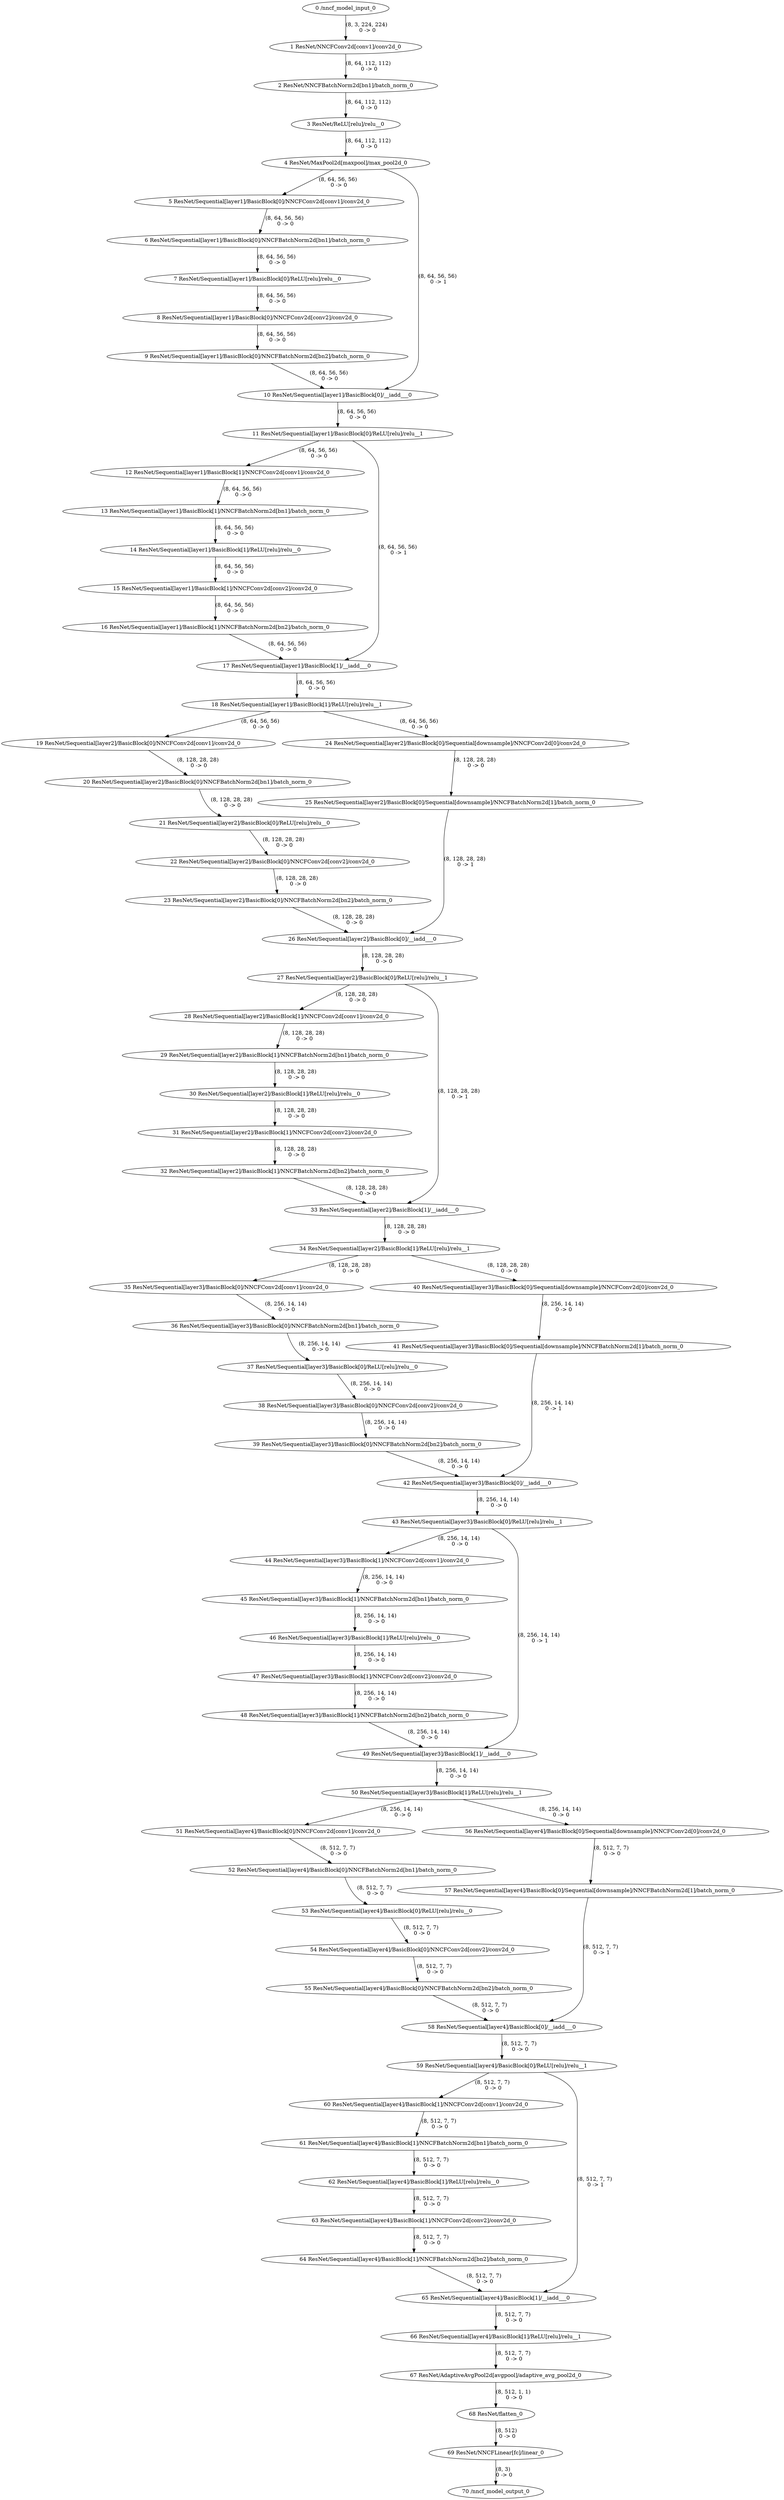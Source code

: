 strict digraph  {
"0 /nncf_model_input_0";
"1 ResNet/NNCFConv2d[conv1]/conv2d_0";
"2 ResNet/NNCFBatchNorm2d[bn1]/batch_norm_0";
"3 ResNet/ReLU[relu]/relu__0";
"4 ResNet/MaxPool2d[maxpool]/max_pool2d_0";
"5 ResNet/Sequential[layer1]/BasicBlock[0]/NNCFConv2d[conv1]/conv2d_0";
"6 ResNet/Sequential[layer1]/BasicBlock[0]/NNCFBatchNorm2d[bn1]/batch_norm_0";
"7 ResNet/Sequential[layer1]/BasicBlock[0]/ReLU[relu]/relu__0";
"8 ResNet/Sequential[layer1]/BasicBlock[0]/NNCFConv2d[conv2]/conv2d_0";
"9 ResNet/Sequential[layer1]/BasicBlock[0]/NNCFBatchNorm2d[bn2]/batch_norm_0";
"10 ResNet/Sequential[layer1]/BasicBlock[0]/__iadd___0";
"11 ResNet/Sequential[layer1]/BasicBlock[0]/ReLU[relu]/relu__1";
"12 ResNet/Sequential[layer1]/BasicBlock[1]/NNCFConv2d[conv1]/conv2d_0";
"13 ResNet/Sequential[layer1]/BasicBlock[1]/NNCFBatchNorm2d[bn1]/batch_norm_0";
"14 ResNet/Sequential[layer1]/BasicBlock[1]/ReLU[relu]/relu__0";
"15 ResNet/Sequential[layer1]/BasicBlock[1]/NNCFConv2d[conv2]/conv2d_0";
"16 ResNet/Sequential[layer1]/BasicBlock[1]/NNCFBatchNorm2d[bn2]/batch_norm_0";
"17 ResNet/Sequential[layer1]/BasicBlock[1]/__iadd___0";
"18 ResNet/Sequential[layer1]/BasicBlock[1]/ReLU[relu]/relu__1";
"19 ResNet/Sequential[layer2]/BasicBlock[0]/NNCFConv2d[conv1]/conv2d_0";
"20 ResNet/Sequential[layer2]/BasicBlock[0]/NNCFBatchNorm2d[bn1]/batch_norm_0";
"21 ResNet/Sequential[layer2]/BasicBlock[0]/ReLU[relu]/relu__0";
"22 ResNet/Sequential[layer2]/BasicBlock[0]/NNCFConv2d[conv2]/conv2d_0";
"23 ResNet/Sequential[layer2]/BasicBlock[0]/NNCFBatchNorm2d[bn2]/batch_norm_0";
"24 ResNet/Sequential[layer2]/BasicBlock[0]/Sequential[downsample]/NNCFConv2d[0]/conv2d_0";
"25 ResNet/Sequential[layer2]/BasicBlock[0]/Sequential[downsample]/NNCFBatchNorm2d[1]/batch_norm_0";
"26 ResNet/Sequential[layer2]/BasicBlock[0]/__iadd___0";
"27 ResNet/Sequential[layer2]/BasicBlock[0]/ReLU[relu]/relu__1";
"28 ResNet/Sequential[layer2]/BasicBlock[1]/NNCFConv2d[conv1]/conv2d_0";
"29 ResNet/Sequential[layer2]/BasicBlock[1]/NNCFBatchNorm2d[bn1]/batch_norm_0";
"30 ResNet/Sequential[layer2]/BasicBlock[1]/ReLU[relu]/relu__0";
"31 ResNet/Sequential[layer2]/BasicBlock[1]/NNCFConv2d[conv2]/conv2d_0";
"32 ResNet/Sequential[layer2]/BasicBlock[1]/NNCFBatchNorm2d[bn2]/batch_norm_0";
"33 ResNet/Sequential[layer2]/BasicBlock[1]/__iadd___0";
"34 ResNet/Sequential[layer2]/BasicBlock[1]/ReLU[relu]/relu__1";
"35 ResNet/Sequential[layer3]/BasicBlock[0]/NNCFConv2d[conv1]/conv2d_0";
"36 ResNet/Sequential[layer3]/BasicBlock[0]/NNCFBatchNorm2d[bn1]/batch_norm_0";
"37 ResNet/Sequential[layer3]/BasicBlock[0]/ReLU[relu]/relu__0";
"38 ResNet/Sequential[layer3]/BasicBlock[0]/NNCFConv2d[conv2]/conv2d_0";
"39 ResNet/Sequential[layer3]/BasicBlock[0]/NNCFBatchNorm2d[bn2]/batch_norm_0";
"40 ResNet/Sequential[layer3]/BasicBlock[0]/Sequential[downsample]/NNCFConv2d[0]/conv2d_0";
"41 ResNet/Sequential[layer3]/BasicBlock[0]/Sequential[downsample]/NNCFBatchNorm2d[1]/batch_norm_0";
"42 ResNet/Sequential[layer3]/BasicBlock[0]/__iadd___0";
"43 ResNet/Sequential[layer3]/BasicBlock[0]/ReLU[relu]/relu__1";
"44 ResNet/Sequential[layer3]/BasicBlock[1]/NNCFConv2d[conv1]/conv2d_0";
"45 ResNet/Sequential[layer3]/BasicBlock[1]/NNCFBatchNorm2d[bn1]/batch_norm_0";
"46 ResNet/Sequential[layer3]/BasicBlock[1]/ReLU[relu]/relu__0";
"47 ResNet/Sequential[layer3]/BasicBlock[1]/NNCFConv2d[conv2]/conv2d_0";
"48 ResNet/Sequential[layer3]/BasicBlock[1]/NNCFBatchNorm2d[bn2]/batch_norm_0";
"49 ResNet/Sequential[layer3]/BasicBlock[1]/__iadd___0";
"50 ResNet/Sequential[layer3]/BasicBlock[1]/ReLU[relu]/relu__1";
"51 ResNet/Sequential[layer4]/BasicBlock[0]/NNCFConv2d[conv1]/conv2d_0";
"52 ResNet/Sequential[layer4]/BasicBlock[0]/NNCFBatchNorm2d[bn1]/batch_norm_0";
"53 ResNet/Sequential[layer4]/BasicBlock[0]/ReLU[relu]/relu__0";
"54 ResNet/Sequential[layer4]/BasicBlock[0]/NNCFConv2d[conv2]/conv2d_0";
"55 ResNet/Sequential[layer4]/BasicBlock[0]/NNCFBatchNorm2d[bn2]/batch_norm_0";
"56 ResNet/Sequential[layer4]/BasicBlock[0]/Sequential[downsample]/NNCFConv2d[0]/conv2d_0";
"57 ResNet/Sequential[layer4]/BasicBlock[0]/Sequential[downsample]/NNCFBatchNorm2d[1]/batch_norm_0";
"58 ResNet/Sequential[layer4]/BasicBlock[0]/__iadd___0";
"59 ResNet/Sequential[layer4]/BasicBlock[0]/ReLU[relu]/relu__1";
"60 ResNet/Sequential[layer4]/BasicBlock[1]/NNCFConv2d[conv1]/conv2d_0";
"61 ResNet/Sequential[layer4]/BasicBlock[1]/NNCFBatchNorm2d[bn1]/batch_norm_0";
"62 ResNet/Sequential[layer4]/BasicBlock[1]/ReLU[relu]/relu__0";
"63 ResNet/Sequential[layer4]/BasicBlock[1]/NNCFConv2d[conv2]/conv2d_0";
"64 ResNet/Sequential[layer4]/BasicBlock[1]/NNCFBatchNorm2d[bn2]/batch_norm_0";
"65 ResNet/Sequential[layer4]/BasicBlock[1]/__iadd___0";
"66 ResNet/Sequential[layer4]/BasicBlock[1]/ReLU[relu]/relu__1";
"67 ResNet/AdaptiveAvgPool2d[avgpool]/adaptive_avg_pool2d_0";
"68 ResNet/flatten_0";
"69 ResNet/NNCFLinear[fc]/linear_0";
"70 /nncf_model_output_0";
"0 /nncf_model_input_0" -> "1 ResNet/NNCFConv2d[conv1]/conv2d_0"  [label="(8, 3, 224, 224) \n0 -> 0", style=solid];
"1 ResNet/NNCFConv2d[conv1]/conv2d_0" -> "2 ResNet/NNCFBatchNorm2d[bn1]/batch_norm_0"  [label="(8, 64, 112, 112) \n0 -> 0", style=solid];
"2 ResNet/NNCFBatchNorm2d[bn1]/batch_norm_0" -> "3 ResNet/ReLU[relu]/relu__0"  [label="(8, 64, 112, 112) \n0 -> 0", style=solid];
"3 ResNet/ReLU[relu]/relu__0" -> "4 ResNet/MaxPool2d[maxpool]/max_pool2d_0"  [label="(8, 64, 112, 112) \n0 -> 0", style=solid];
"4 ResNet/MaxPool2d[maxpool]/max_pool2d_0" -> "5 ResNet/Sequential[layer1]/BasicBlock[0]/NNCFConv2d[conv1]/conv2d_0"  [label="(8, 64, 56, 56) \n0 -> 0", style=solid];
"4 ResNet/MaxPool2d[maxpool]/max_pool2d_0" -> "10 ResNet/Sequential[layer1]/BasicBlock[0]/__iadd___0"  [label="(8, 64, 56, 56) \n0 -> 1", style=solid];
"5 ResNet/Sequential[layer1]/BasicBlock[0]/NNCFConv2d[conv1]/conv2d_0" -> "6 ResNet/Sequential[layer1]/BasicBlock[0]/NNCFBatchNorm2d[bn1]/batch_norm_0"  [label="(8, 64, 56, 56) \n0 -> 0", style=solid];
"6 ResNet/Sequential[layer1]/BasicBlock[0]/NNCFBatchNorm2d[bn1]/batch_norm_0" -> "7 ResNet/Sequential[layer1]/BasicBlock[0]/ReLU[relu]/relu__0"  [label="(8, 64, 56, 56) \n0 -> 0", style=solid];
"7 ResNet/Sequential[layer1]/BasicBlock[0]/ReLU[relu]/relu__0" -> "8 ResNet/Sequential[layer1]/BasicBlock[0]/NNCFConv2d[conv2]/conv2d_0"  [label="(8, 64, 56, 56) \n0 -> 0", style=solid];
"8 ResNet/Sequential[layer1]/BasicBlock[0]/NNCFConv2d[conv2]/conv2d_0" -> "9 ResNet/Sequential[layer1]/BasicBlock[0]/NNCFBatchNorm2d[bn2]/batch_norm_0"  [label="(8, 64, 56, 56) \n0 -> 0", style=solid];
"9 ResNet/Sequential[layer1]/BasicBlock[0]/NNCFBatchNorm2d[bn2]/batch_norm_0" -> "10 ResNet/Sequential[layer1]/BasicBlock[0]/__iadd___0"  [label="(8, 64, 56, 56) \n0 -> 0", style=solid];
"10 ResNet/Sequential[layer1]/BasicBlock[0]/__iadd___0" -> "11 ResNet/Sequential[layer1]/BasicBlock[0]/ReLU[relu]/relu__1"  [label="(8, 64, 56, 56) \n0 -> 0", style=solid];
"11 ResNet/Sequential[layer1]/BasicBlock[0]/ReLU[relu]/relu__1" -> "12 ResNet/Sequential[layer1]/BasicBlock[1]/NNCFConv2d[conv1]/conv2d_0"  [label="(8, 64, 56, 56) \n0 -> 0", style=solid];
"11 ResNet/Sequential[layer1]/BasicBlock[0]/ReLU[relu]/relu__1" -> "17 ResNet/Sequential[layer1]/BasicBlock[1]/__iadd___0"  [label="(8, 64, 56, 56) \n0 -> 1", style=solid];
"12 ResNet/Sequential[layer1]/BasicBlock[1]/NNCFConv2d[conv1]/conv2d_0" -> "13 ResNet/Sequential[layer1]/BasicBlock[1]/NNCFBatchNorm2d[bn1]/batch_norm_0"  [label="(8, 64, 56, 56) \n0 -> 0", style=solid];
"13 ResNet/Sequential[layer1]/BasicBlock[1]/NNCFBatchNorm2d[bn1]/batch_norm_0" -> "14 ResNet/Sequential[layer1]/BasicBlock[1]/ReLU[relu]/relu__0"  [label="(8, 64, 56, 56) \n0 -> 0", style=solid];
"14 ResNet/Sequential[layer1]/BasicBlock[1]/ReLU[relu]/relu__0" -> "15 ResNet/Sequential[layer1]/BasicBlock[1]/NNCFConv2d[conv2]/conv2d_0"  [label="(8, 64, 56, 56) \n0 -> 0", style=solid];
"15 ResNet/Sequential[layer1]/BasicBlock[1]/NNCFConv2d[conv2]/conv2d_0" -> "16 ResNet/Sequential[layer1]/BasicBlock[1]/NNCFBatchNorm2d[bn2]/batch_norm_0"  [label="(8, 64, 56, 56) \n0 -> 0", style=solid];
"16 ResNet/Sequential[layer1]/BasicBlock[1]/NNCFBatchNorm2d[bn2]/batch_norm_0" -> "17 ResNet/Sequential[layer1]/BasicBlock[1]/__iadd___0"  [label="(8, 64, 56, 56) \n0 -> 0", style=solid];
"17 ResNet/Sequential[layer1]/BasicBlock[1]/__iadd___0" -> "18 ResNet/Sequential[layer1]/BasicBlock[1]/ReLU[relu]/relu__1"  [label="(8, 64, 56, 56) \n0 -> 0", style=solid];
"18 ResNet/Sequential[layer1]/BasicBlock[1]/ReLU[relu]/relu__1" -> "19 ResNet/Sequential[layer2]/BasicBlock[0]/NNCFConv2d[conv1]/conv2d_0"  [label="(8, 64, 56, 56) \n0 -> 0", style=solid];
"18 ResNet/Sequential[layer1]/BasicBlock[1]/ReLU[relu]/relu__1" -> "24 ResNet/Sequential[layer2]/BasicBlock[0]/Sequential[downsample]/NNCFConv2d[0]/conv2d_0"  [label="(8, 64, 56, 56) \n0 -> 0", style=solid];
"19 ResNet/Sequential[layer2]/BasicBlock[0]/NNCFConv2d[conv1]/conv2d_0" -> "20 ResNet/Sequential[layer2]/BasicBlock[0]/NNCFBatchNorm2d[bn1]/batch_norm_0"  [label="(8, 128, 28, 28) \n0 -> 0", style=solid];
"20 ResNet/Sequential[layer2]/BasicBlock[0]/NNCFBatchNorm2d[bn1]/batch_norm_0" -> "21 ResNet/Sequential[layer2]/BasicBlock[0]/ReLU[relu]/relu__0"  [label="(8, 128, 28, 28) \n0 -> 0", style=solid];
"21 ResNet/Sequential[layer2]/BasicBlock[0]/ReLU[relu]/relu__0" -> "22 ResNet/Sequential[layer2]/BasicBlock[0]/NNCFConv2d[conv2]/conv2d_0"  [label="(8, 128, 28, 28) \n0 -> 0", style=solid];
"22 ResNet/Sequential[layer2]/BasicBlock[0]/NNCFConv2d[conv2]/conv2d_0" -> "23 ResNet/Sequential[layer2]/BasicBlock[0]/NNCFBatchNorm2d[bn2]/batch_norm_0"  [label="(8, 128, 28, 28) \n0 -> 0", style=solid];
"23 ResNet/Sequential[layer2]/BasicBlock[0]/NNCFBatchNorm2d[bn2]/batch_norm_0" -> "26 ResNet/Sequential[layer2]/BasicBlock[0]/__iadd___0"  [label="(8, 128, 28, 28) \n0 -> 0", style=solid];
"24 ResNet/Sequential[layer2]/BasicBlock[0]/Sequential[downsample]/NNCFConv2d[0]/conv2d_0" -> "25 ResNet/Sequential[layer2]/BasicBlock[0]/Sequential[downsample]/NNCFBatchNorm2d[1]/batch_norm_0"  [label="(8, 128, 28, 28) \n0 -> 0", style=solid];
"25 ResNet/Sequential[layer2]/BasicBlock[0]/Sequential[downsample]/NNCFBatchNorm2d[1]/batch_norm_0" -> "26 ResNet/Sequential[layer2]/BasicBlock[0]/__iadd___0"  [label="(8, 128, 28, 28) \n0 -> 1", style=solid];
"26 ResNet/Sequential[layer2]/BasicBlock[0]/__iadd___0" -> "27 ResNet/Sequential[layer2]/BasicBlock[0]/ReLU[relu]/relu__1"  [label="(8, 128, 28, 28) \n0 -> 0", style=solid];
"27 ResNet/Sequential[layer2]/BasicBlock[0]/ReLU[relu]/relu__1" -> "28 ResNet/Sequential[layer2]/BasicBlock[1]/NNCFConv2d[conv1]/conv2d_0"  [label="(8, 128, 28, 28) \n0 -> 0", style=solid];
"27 ResNet/Sequential[layer2]/BasicBlock[0]/ReLU[relu]/relu__1" -> "33 ResNet/Sequential[layer2]/BasicBlock[1]/__iadd___0"  [label="(8, 128, 28, 28) \n0 -> 1", style=solid];
"28 ResNet/Sequential[layer2]/BasicBlock[1]/NNCFConv2d[conv1]/conv2d_0" -> "29 ResNet/Sequential[layer2]/BasicBlock[1]/NNCFBatchNorm2d[bn1]/batch_norm_0"  [label="(8, 128, 28, 28) \n0 -> 0", style=solid];
"29 ResNet/Sequential[layer2]/BasicBlock[1]/NNCFBatchNorm2d[bn1]/batch_norm_0" -> "30 ResNet/Sequential[layer2]/BasicBlock[1]/ReLU[relu]/relu__0"  [label="(8, 128, 28, 28) \n0 -> 0", style=solid];
"30 ResNet/Sequential[layer2]/BasicBlock[1]/ReLU[relu]/relu__0" -> "31 ResNet/Sequential[layer2]/BasicBlock[1]/NNCFConv2d[conv2]/conv2d_0"  [label="(8, 128, 28, 28) \n0 -> 0", style=solid];
"31 ResNet/Sequential[layer2]/BasicBlock[1]/NNCFConv2d[conv2]/conv2d_0" -> "32 ResNet/Sequential[layer2]/BasicBlock[1]/NNCFBatchNorm2d[bn2]/batch_norm_0"  [label="(8, 128, 28, 28) \n0 -> 0", style=solid];
"32 ResNet/Sequential[layer2]/BasicBlock[1]/NNCFBatchNorm2d[bn2]/batch_norm_0" -> "33 ResNet/Sequential[layer2]/BasicBlock[1]/__iadd___0"  [label="(8, 128, 28, 28) \n0 -> 0", style=solid];
"33 ResNet/Sequential[layer2]/BasicBlock[1]/__iadd___0" -> "34 ResNet/Sequential[layer2]/BasicBlock[1]/ReLU[relu]/relu__1"  [label="(8, 128, 28, 28) \n0 -> 0", style=solid];
"34 ResNet/Sequential[layer2]/BasicBlock[1]/ReLU[relu]/relu__1" -> "35 ResNet/Sequential[layer3]/BasicBlock[0]/NNCFConv2d[conv1]/conv2d_0"  [label="(8, 128, 28, 28) \n0 -> 0", style=solid];
"34 ResNet/Sequential[layer2]/BasicBlock[1]/ReLU[relu]/relu__1" -> "40 ResNet/Sequential[layer3]/BasicBlock[0]/Sequential[downsample]/NNCFConv2d[0]/conv2d_0"  [label="(8, 128, 28, 28) \n0 -> 0", style=solid];
"35 ResNet/Sequential[layer3]/BasicBlock[0]/NNCFConv2d[conv1]/conv2d_0" -> "36 ResNet/Sequential[layer3]/BasicBlock[0]/NNCFBatchNorm2d[bn1]/batch_norm_0"  [label="(8, 256, 14, 14) \n0 -> 0", style=solid];
"36 ResNet/Sequential[layer3]/BasicBlock[0]/NNCFBatchNorm2d[bn1]/batch_norm_0" -> "37 ResNet/Sequential[layer3]/BasicBlock[0]/ReLU[relu]/relu__0"  [label="(8, 256, 14, 14) \n0 -> 0", style=solid];
"37 ResNet/Sequential[layer3]/BasicBlock[0]/ReLU[relu]/relu__0" -> "38 ResNet/Sequential[layer3]/BasicBlock[0]/NNCFConv2d[conv2]/conv2d_0"  [label="(8, 256, 14, 14) \n0 -> 0", style=solid];
"38 ResNet/Sequential[layer3]/BasicBlock[0]/NNCFConv2d[conv2]/conv2d_0" -> "39 ResNet/Sequential[layer3]/BasicBlock[0]/NNCFBatchNorm2d[bn2]/batch_norm_0"  [label="(8, 256, 14, 14) \n0 -> 0", style=solid];
"39 ResNet/Sequential[layer3]/BasicBlock[0]/NNCFBatchNorm2d[bn2]/batch_norm_0" -> "42 ResNet/Sequential[layer3]/BasicBlock[0]/__iadd___0"  [label="(8, 256, 14, 14) \n0 -> 0", style=solid];
"40 ResNet/Sequential[layer3]/BasicBlock[0]/Sequential[downsample]/NNCFConv2d[0]/conv2d_0" -> "41 ResNet/Sequential[layer3]/BasicBlock[0]/Sequential[downsample]/NNCFBatchNorm2d[1]/batch_norm_0"  [label="(8, 256, 14, 14) \n0 -> 0", style=solid];
"41 ResNet/Sequential[layer3]/BasicBlock[0]/Sequential[downsample]/NNCFBatchNorm2d[1]/batch_norm_0" -> "42 ResNet/Sequential[layer3]/BasicBlock[0]/__iadd___0"  [label="(8, 256, 14, 14) \n0 -> 1", style=solid];
"42 ResNet/Sequential[layer3]/BasicBlock[0]/__iadd___0" -> "43 ResNet/Sequential[layer3]/BasicBlock[0]/ReLU[relu]/relu__1"  [label="(8, 256, 14, 14) \n0 -> 0", style=solid];
"43 ResNet/Sequential[layer3]/BasicBlock[0]/ReLU[relu]/relu__1" -> "44 ResNet/Sequential[layer3]/BasicBlock[1]/NNCFConv2d[conv1]/conv2d_0"  [label="(8, 256, 14, 14) \n0 -> 0", style=solid];
"43 ResNet/Sequential[layer3]/BasicBlock[0]/ReLU[relu]/relu__1" -> "49 ResNet/Sequential[layer3]/BasicBlock[1]/__iadd___0"  [label="(8, 256, 14, 14) \n0 -> 1", style=solid];
"44 ResNet/Sequential[layer3]/BasicBlock[1]/NNCFConv2d[conv1]/conv2d_0" -> "45 ResNet/Sequential[layer3]/BasicBlock[1]/NNCFBatchNorm2d[bn1]/batch_norm_0"  [label="(8, 256, 14, 14) \n0 -> 0", style=solid];
"45 ResNet/Sequential[layer3]/BasicBlock[1]/NNCFBatchNorm2d[bn1]/batch_norm_0" -> "46 ResNet/Sequential[layer3]/BasicBlock[1]/ReLU[relu]/relu__0"  [label="(8, 256, 14, 14) \n0 -> 0", style=solid];
"46 ResNet/Sequential[layer3]/BasicBlock[1]/ReLU[relu]/relu__0" -> "47 ResNet/Sequential[layer3]/BasicBlock[1]/NNCFConv2d[conv2]/conv2d_0"  [label="(8, 256, 14, 14) \n0 -> 0", style=solid];
"47 ResNet/Sequential[layer3]/BasicBlock[1]/NNCFConv2d[conv2]/conv2d_0" -> "48 ResNet/Sequential[layer3]/BasicBlock[1]/NNCFBatchNorm2d[bn2]/batch_norm_0"  [label="(8, 256, 14, 14) \n0 -> 0", style=solid];
"48 ResNet/Sequential[layer3]/BasicBlock[1]/NNCFBatchNorm2d[bn2]/batch_norm_0" -> "49 ResNet/Sequential[layer3]/BasicBlock[1]/__iadd___0"  [label="(8, 256, 14, 14) \n0 -> 0", style=solid];
"49 ResNet/Sequential[layer3]/BasicBlock[1]/__iadd___0" -> "50 ResNet/Sequential[layer3]/BasicBlock[1]/ReLU[relu]/relu__1"  [label="(8, 256, 14, 14) \n0 -> 0", style=solid];
"50 ResNet/Sequential[layer3]/BasicBlock[1]/ReLU[relu]/relu__1" -> "51 ResNet/Sequential[layer4]/BasicBlock[0]/NNCFConv2d[conv1]/conv2d_0"  [label="(8, 256, 14, 14) \n0 -> 0", style=solid];
"50 ResNet/Sequential[layer3]/BasicBlock[1]/ReLU[relu]/relu__1" -> "56 ResNet/Sequential[layer4]/BasicBlock[0]/Sequential[downsample]/NNCFConv2d[0]/conv2d_0"  [label="(8, 256, 14, 14) \n0 -> 0", style=solid];
"51 ResNet/Sequential[layer4]/BasicBlock[0]/NNCFConv2d[conv1]/conv2d_0" -> "52 ResNet/Sequential[layer4]/BasicBlock[0]/NNCFBatchNorm2d[bn1]/batch_norm_0"  [label="(8, 512, 7, 7) \n0 -> 0", style=solid];
"52 ResNet/Sequential[layer4]/BasicBlock[0]/NNCFBatchNorm2d[bn1]/batch_norm_0" -> "53 ResNet/Sequential[layer4]/BasicBlock[0]/ReLU[relu]/relu__0"  [label="(8, 512, 7, 7) \n0 -> 0", style=solid];
"53 ResNet/Sequential[layer4]/BasicBlock[0]/ReLU[relu]/relu__0" -> "54 ResNet/Sequential[layer4]/BasicBlock[0]/NNCFConv2d[conv2]/conv2d_0"  [label="(8, 512, 7, 7) \n0 -> 0", style=solid];
"54 ResNet/Sequential[layer4]/BasicBlock[0]/NNCFConv2d[conv2]/conv2d_0" -> "55 ResNet/Sequential[layer4]/BasicBlock[0]/NNCFBatchNorm2d[bn2]/batch_norm_0"  [label="(8, 512, 7, 7) \n0 -> 0", style=solid];
"55 ResNet/Sequential[layer4]/BasicBlock[0]/NNCFBatchNorm2d[bn2]/batch_norm_0" -> "58 ResNet/Sequential[layer4]/BasicBlock[0]/__iadd___0"  [label="(8, 512, 7, 7) \n0 -> 0", style=solid];
"56 ResNet/Sequential[layer4]/BasicBlock[0]/Sequential[downsample]/NNCFConv2d[0]/conv2d_0" -> "57 ResNet/Sequential[layer4]/BasicBlock[0]/Sequential[downsample]/NNCFBatchNorm2d[1]/batch_norm_0"  [label="(8, 512, 7, 7) \n0 -> 0", style=solid];
"57 ResNet/Sequential[layer4]/BasicBlock[0]/Sequential[downsample]/NNCFBatchNorm2d[1]/batch_norm_0" -> "58 ResNet/Sequential[layer4]/BasicBlock[0]/__iadd___0"  [label="(8, 512, 7, 7) \n0 -> 1", style=solid];
"58 ResNet/Sequential[layer4]/BasicBlock[0]/__iadd___0" -> "59 ResNet/Sequential[layer4]/BasicBlock[0]/ReLU[relu]/relu__1"  [label="(8, 512, 7, 7) \n0 -> 0", style=solid];
"59 ResNet/Sequential[layer4]/BasicBlock[0]/ReLU[relu]/relu__1" -> "60 ResNet/Sequential[layer4]/BasicBlock[1]/NNCFConv2d[conv1]/conv2d_0"  [label="(8, 512, 7, 7) \n0 -> 0", style=solid];
"59 ResNet/Sequential[layer4]/BasicBlock[0]/ReLU[relu]/relu__1" -> "65 ResNet/Sequential[layer4]/BasicBlock[1]/__iadd___0"  [label="(8, 512, 7, 7) \n0 -> 1", style=solid];
"60 ResNet/Sequential[layer4]/BasicBlock[1]/NNCFConv2d[conv1]/conv2d_0" -> "61 ResNet/Sequential[layer4]/BasicBlock[1]/NNCFBatchNorm2d[bn1]/batch_norm_0"  [label="(8, 512, 7, 7) \n0 -> 0", style=solid];
"61 ResNet/Sequential[layer4]/BasicBlock[1]/NNCFBatchNorm2d[bn1]/batch_norm_0" -> "62 ResNet/Sequential[layer4]/BasicBlock[1]/ReLU[relu]/relu__0"  [label="(8, 512, 7, 7) \n0 -> 0", style=solid];
"62 ResNet/Sequential[layer4]/BasicBlock[1]/ReLU[relu]/relu__0" -> "63 ResNet/Sequential[layer4]/BasicBlock[1]/NNCFConv2d[conv2]/conv2d_0"  [label="(8, 512, 7, 7) \n0 -> 0", style=solid];
"63 ResNet/Sequential[layer4]/BasicBlock[1]/NNCFConv2d[conv2]/conv2d_0" -> "64 ResNet/Sequential[layer4]/BasicBlock[1]/NNCFBatchNorm2d[bn2]/batch_norm_0"  [label="(8, 512, 7, 7) \n0 -> 0", style=solid];
"64 ResNet/Sequential[layer4]/BasicBlock[1]/NNCFBatchNorm2d[bn2]/batch_norm_0" -> "65 ResNet/Sequential[layer4]/BasicBlock[1]/__iadd___0"  [label="(8, 512, 7, 7) \n0 -> 0", style=solid];
"65 ResNet/Sequential[layer4]/BasicBlock[1]/__iadd___0" -> "66 ResNet/Sequential[layer4]/BasicBlock[1]/ReLU[relu]/relu__1"  [label="(8, 512, 7, 7) \n0 -> 0", style=solid];
"66 ResNet/Sequential[layer4]/BasicBlock[1]/ReLU[relu]/relu__1" -> "67 ResNet/AdaptiveAvgPool2d[avgpool]/adaptive_avg_pool2d_0"  [label="(8, 512, 7, 7) \n0 -> 0", style=solid];
"67 ResNet/AdaptiveAvgPool2d[avgpool]/adaptive_avg_pool2d_0" -> "68 ResNet/flatten_0"  [label="(8, 512, 1, 1) \n0 -> 0", style=solid];
"68 ResNet/flatten_0" -> "69 ResNet/NNCFLinear[fc]/linear_0"  [label="(8, 512) \n0 -> 0", style=solid];
"69 ResNet/NNCFLinear[fc]/linear_0" -> "70 /nncf_model_output_0"  [label="(8, 3) \n0 -> 0", style=solid];
}
